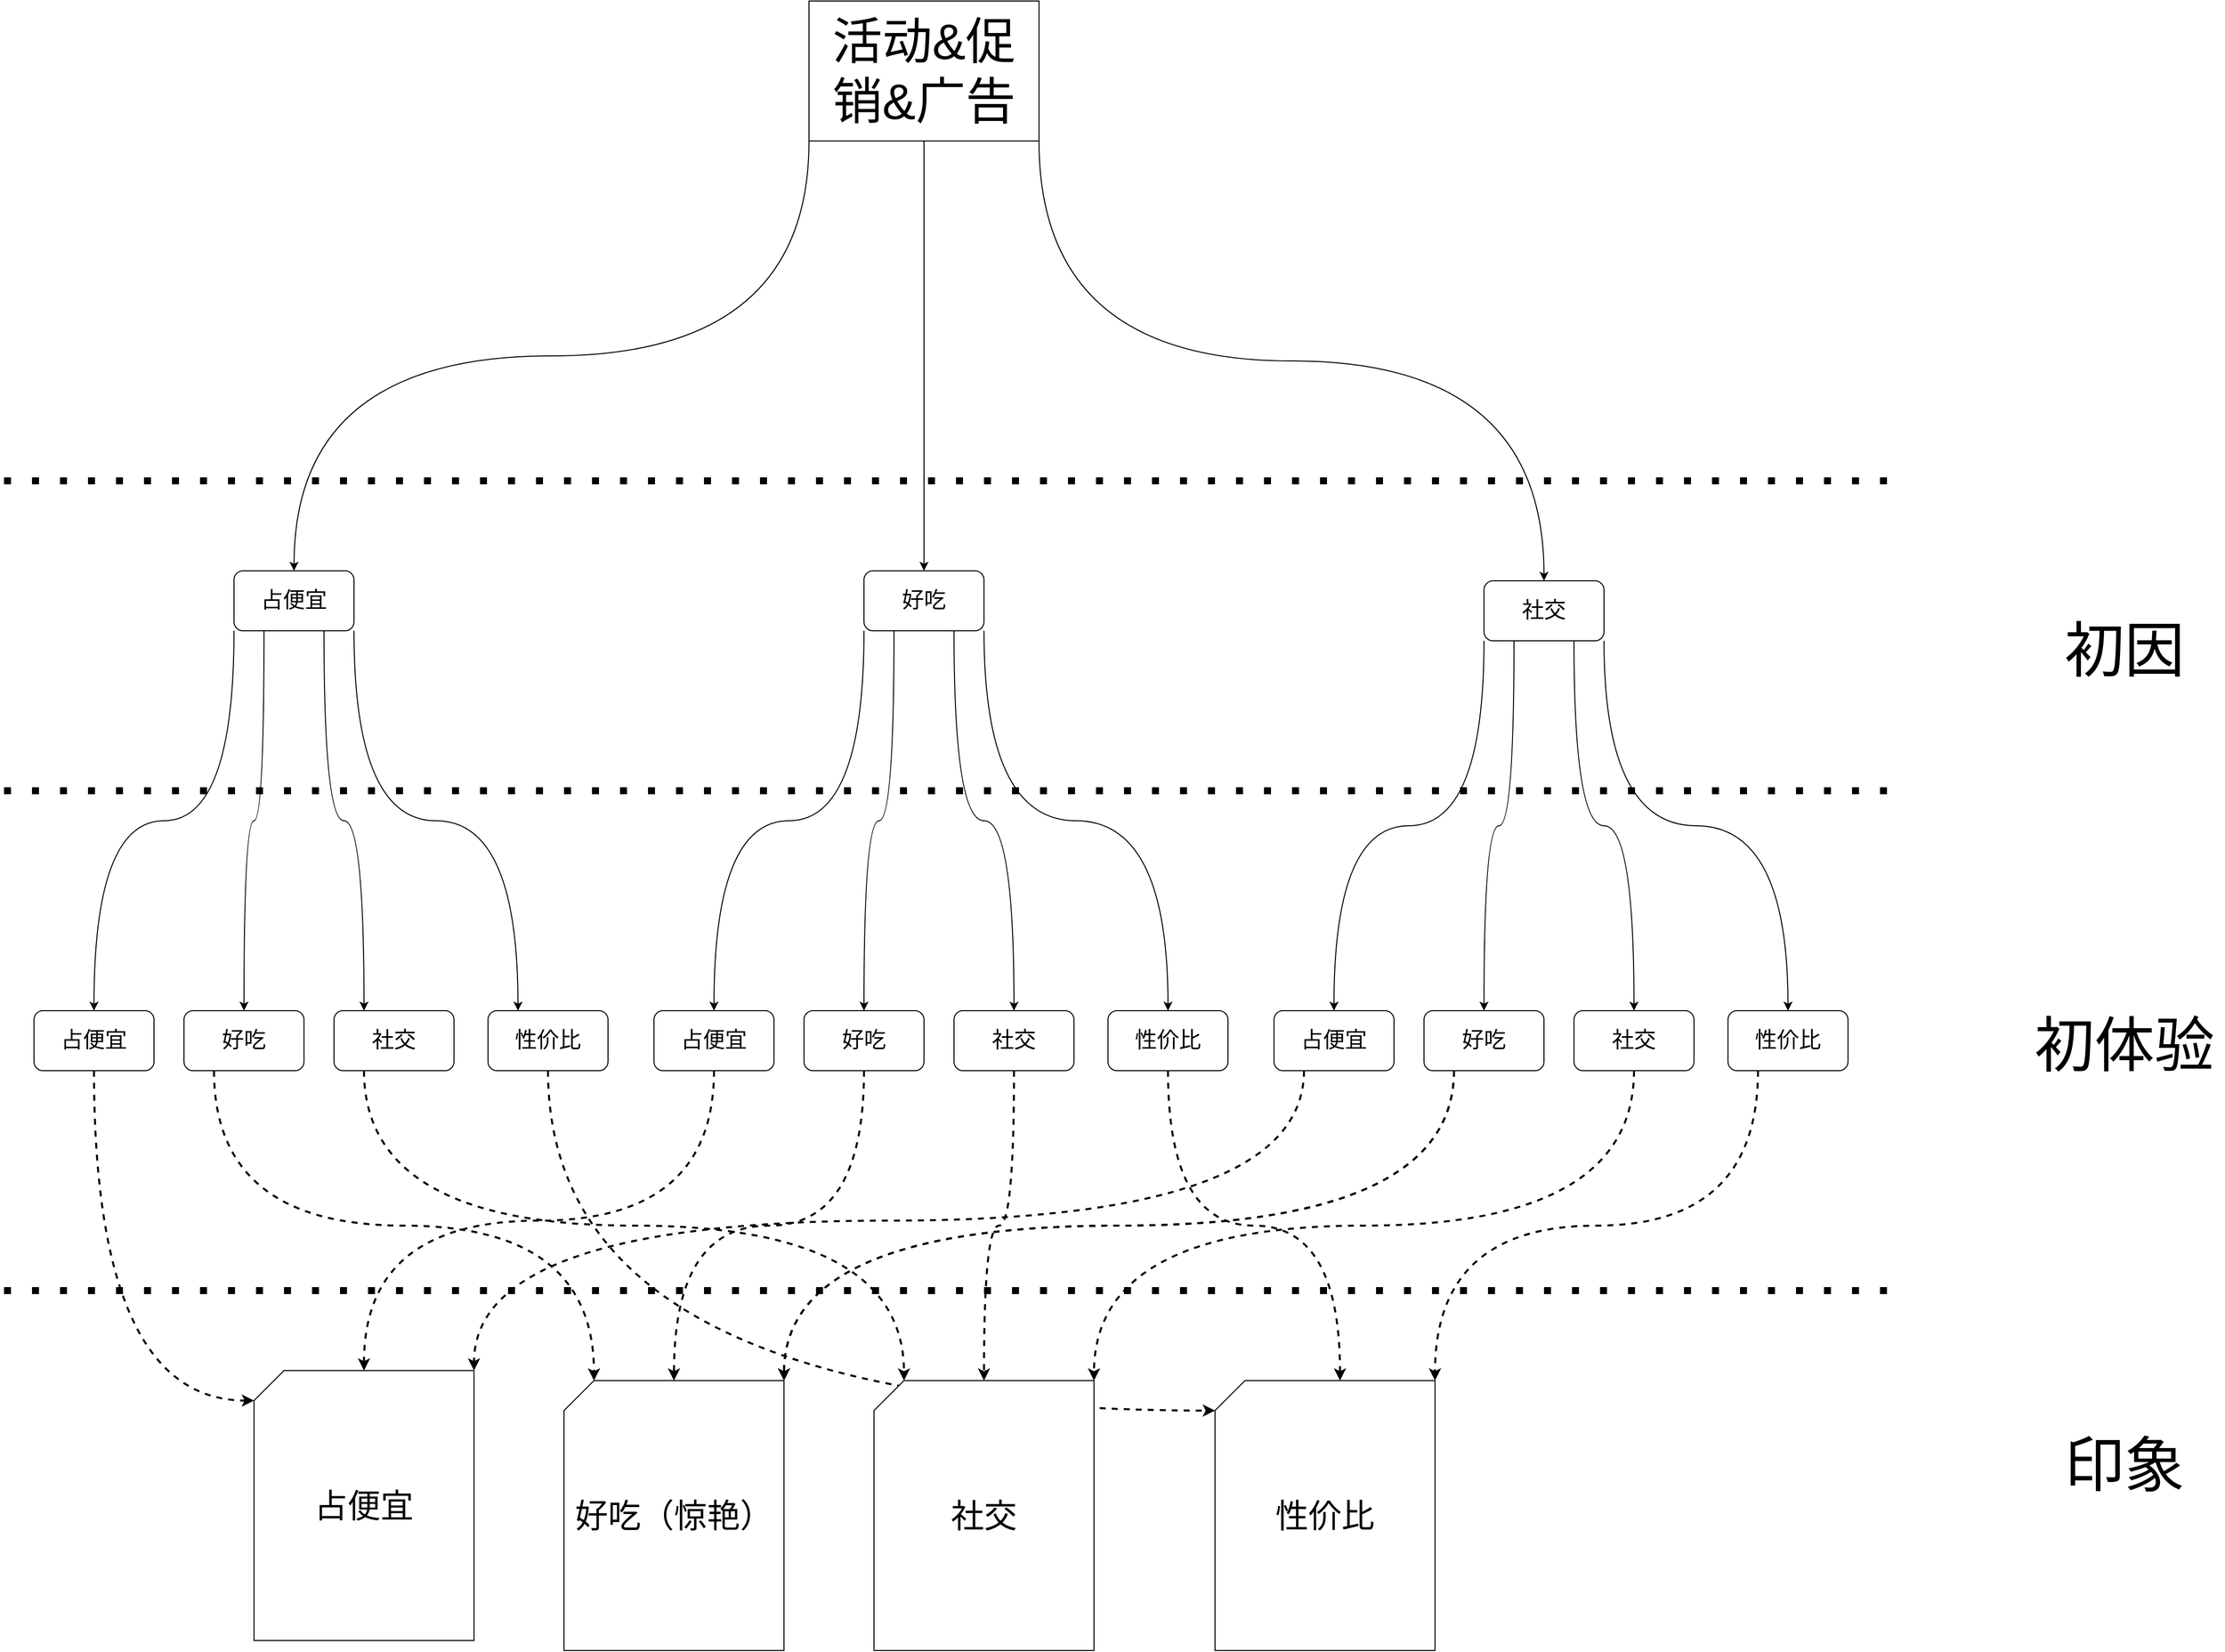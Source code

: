 <mxfile version="14.0.0" type="github">
  <diagram id="4dkKXYNTAWK5__7AtTli" name="Page-1">
    <mxGraphModel dx="4890" dy="3346" grid="1" gridSize="10" guides="1" tooltips="1" connect="1" arrows="1" fold="1" page="1" pageScale="1" pageWidth="827" pageHeight="1169" math="0" shadow="0">
      <root>
        <mxCell id="0" />
        <mxCell id="1" parent="0" />
        <mxCell id="rxXV3Al38AFxh0UGhGaE-33" style="edgeStyle=orthogonalEdgeStyle;curved=1;rounded=0;orthogonalLoop=1;jettySize=auto;html=1;exitX=0;exitY=1;exitDx=0;exitDy=0;entryX=0.5;entryY=0;entryDx=0;entryDy=0;fontSize=22;" edge="1" parent="1" source="rxXV3Al38AFxh0UGhGaE-1" target="rxXV3Al38AFxh0UGhGaE-27">
          <mxGeometry relative="1" as="geometry" />
        </mxCell>
        <mxCell id="rxXV3Al38AFxh0UGhGaE-34" style="edgeStyle=orthogonalEdgeStyle;curved=1;rounded=0;orthogonalLoop=1;jettySize=auto;html=1;exitX=0.5;exitY=1;exitDx=0;exitDy=0;fontSize=22;" edge="1" parent="1" source="rxXV3Al38AFxh0UGhGaE-1" target="rxXV3Al38AFxh0UGhGaE-25">
          <mxGeometry relative="1" as="geometry" />
        </mxCell>
        <mxCell id="rxXV3Al38AFxh0UGhGaE-35" style="edgeStyle=orthogonalEdgeStyle;curved=1;rounded=0;orthogonalLoop=1;jettySize=auto;html=1;exitX=1;exitY=1;exitDx=0;exitDy=0;entryX=0.5;entryY=0;entryDx=0;entryDy=0;fontSize=22;" edge="1" parent="1" source="rxXV3Al38AFxh0UGhGaE-1" target="rxXV3Al38AFxh0UGhGaE-28">
          <mxGeometry relative="1" as="geometry" />
        </mxCell>
        <mxCell id="rxXV3Al38AFxh0UGhGaE-1" value="活动&amp;amp;促销&amp;amp;广告" style="rounded=1;whiteSpace=wrap;html=1;fontSize=50;arcSize=0;" vertex="1" parent="1">
          <mxGeometry x="615" y="-380" width="230" height="140" as="geometry" />
        </mxCell>
        <mxCell id="rxXV3Al38AFxh0UGhGaE-48" style="edgeStyle=orthogonalEdgeStyle;curved=1;rounded=0;orthogonalLoop=1;jettySize=auto;html=1;exitX=0;exitY=1;exitDx=0;exitDy=0;entryX=0.5;entryY=0;entryDx=0;entryDy=0;fontSize=22;" edge="1" parent="1" source="rxXV3Al38AFxh0UGhGaE-25" target="rxXV3Al38AFxh0UGhGaE-40">
          <mxGeometry relative="1" as="geometry" />
        </mxCell>
        <mxCell id="rxXV3Al38AFxh0UGhGaE-49" style="edgeStyle=orthogonalEdgeStyle;curved=1;rounded=0;orthogonalLoop=1;jettySize=auto;html=1;exitX=0.25;exitY=1;exitDx=0;exitDy=0;entryX=0.5;entryY=0;entryDx=0;entryDy=0;fontSize=22;" edge="1" parent="1" source="rxXV3Al38AFxh0UGhGaE-25" target="rxXV3Al38AFxh0UGhGaE-41">
          <mxGeometry relative="1" as="geometry" />
        </mxCell>
        <mxCell id="rxXV3Al38AFxh0UGhGaE-51" style="edgeStyle=orthogonalEdgeStyle;curved=1;rounded=0;orthogonalLoop=1;jettySize=auto;html=1;exitX=0.75;exitY=1;exitDx=0;exitDy=0;fontSize=22;" edge="1" parent="1" source="rxXV3Al38AFxh0UGhGaE-25" target="rxXV3Al38AFxh0UGhGaE-42">
          <mxGeometry relative="1" as="geometry" />
        </mxCell>
        <mxCell id="rxXV3Al38AFxh0UGhGaE-52" style="edgeStyle=orthogonalEdgeStyle;curved=1;rounded=0;orthogonalLoop=1;jettySize=auto;html=1;exitX=1;exitY=1;exitDx=0;exitDy=0;entryX=0.5;entryY=0;entryDx=0;entryDy=0;fontSize=22;" edge="1" parent="1" source="rxXV3Al38AFxh0UGhGaE-25" target="rxXV3Al38AFxh0UGhGaE-43">
          <mxGeometry relative="1" as="geometry" />
        </mxCell>
        <mxCell id="rxXV3Al38AFxh0UGhGaE-25" value="好吃" style="rounded=1;whiteSpace=wrap;html=1;fontSize=22;" vertex="1" parent="1">
          <mxGeometry x="670" y="190" width="120" height="60" as="geometry" />
        </mxCell>
        <mxCell id="rxXV3Al38AFxh0UGhGaE-36" style="edgeStyle=orthogonalEdgeStyle;curved=1;rounded=0;orthogonalLoop=1;jettySize=auto;html=1;exitX=0;exitY=1;exitDx=0;exitDy=0;entryX=0.5;entryY=0;entryDx=0;entryDy=0;fontSize=22;" edge="1" parent="1" source="rxXV3Al38AFxh0UGhGaE-27" target="rxXV3Al38AFxh0UGhGaE-29">
          <mxGeometry relative="1" as="geometry" />
        </mxCell>
        <mxCell id="rxXV3Al38AFxh0UGhGaE-37" style="edgeStyle=orthogonalEdgeStyle;curved=1;rounded=0;orthogonalLoop=1;jettySize=auto;html=1;exitX=0.25;exitY=1;exitDx=0;exitDy=0;fontSize=22;" edge="1" parent="1" source="rxXV3Al38AFxh0UGhGaE-27" target="rxXV3Al38AFxh0UGhGaE-30">
          <mxGeometry relative="1" as="geometry" />
        </mxCell>
        <mxCell id="rxXV3Al38AFxh0UGhGaE-38" style="edgeStyle=orthogonalEdgeStyle;curved=1;rounded=0;orthogonalLoop=1;jettySize=auto;html=1;exitX=0.75;exitY=1;exitDx=0;exitDy=0;entryX=0.25;entryY=0;entryDx=0;entryDy=0;fontSize=22;" edge="1" parent="1" source="rxXV3Al38AFxh0UGhGaE-27" target="rxXV3Al38AFxh0UGhGaE-31">
          <mxGeometry relative="1" as="geometry" />
        </mxCell>
        <mxCell id="rxXV3Al38AFxh0UGhGaE-39" style="edgeStyle=orthogonalEdgeStyle;curved=1;rounded=0;orthogonalLoop=1;jettySize=auto;html=1;exitX=1;exitY=1;exitDx=0;exitDy=0;entryX=0.25;entryY=0;entryDx=0;entryDy=0;fontSize=22;" edge="1" parent="1" source="rxXV3Al38AFxh0UGhGaE-27" target="rxXV3Al38AFxh0UGhGaE-32">
          <mxGeometry relative="1" as="geometry" />
        </mxCell>
        <mxCell id="rxXV3Al38AFxh0UGhGaE-27" value="占便宜" style="rounded=1;whiteSpace=wrap;html=1;fontSize=22;" vertex="1" parent="1">
          <mxGeometry x="40" y="190" width="120" height="60" as="geometry" />
        </mxCell>
        <mxCell id="rxXV3Al38AFxh0UGhGaE-53" style="edgeStyle=orthogonalEdgeStyle;curved=1;rounded=0;orthogonalLoop=1;jettySize=auto;html=1;exitX=0;exitY=1;exitDx=0;exitDy=0;fontSize=22;" edge="1" parent="1" source="rxXV3Al38AFxh0UGhGaE-28" target="rxXV3Al38AFxh0UGhGaE-44">
          <mxGeometry relative="1" as="geometry" />
        </mxCell>
        <mxCell id="rxXV3Al38AFxh0UGhGaE-54" style="edgeStyle=orthogonalEdgeStyle;curved=1;rounded=0;orthogonalLoop=1;jettySize=auto;html=1;exitX=0.25;exitY=1;exitDx=0;exitDy=0;entryX=0.5;entryY=0;entryDx=0;entryDy=0;fontSize=22;" edge="1" parent="1" source="rxXV3Al38AFxh0UGhGaE-28" target="rxXV3Al38AFxh0UGhGaE-45">
          <mxGeometry relative="1" as="geometry" />
        </mxCell>
        <mxCell id="rxXV3Al38AFxh0UGhGaE-55" style="edgeStyle=orthogonalEdgeStyle;curved=1;rounded=0;orthogonalLoop=1;jettySize=auto;html=1;exitX=0.75;exitY=1;exitDx=0;exitDy=0;entryX=0.5;entryY=0;entryDx=0;entryDy=0;fontSize=22;" edge="1" parent="1" source="rxXV3Al38AFxh0UGhGaE-28" target="rxXV3Al38AFxh0UGhGaE-46">
          <mxGeometry relative="1" as="geometry" />
        </mxCell>
        <mxCell id="rxXV3Al38AFxh0UGhGaE-56" style="edgeStyle=orthogonalEdgeStyle;curved=1;rounded=0;orthogonalLoop=1;jettySize=auto;html=1;exitX=1;exitY=1;exitDx=0;exitDy=0;entryX=0.5;entryY=0;entryDx=0;entryDy=0;fontSize=22;" edge="1" parent="1" source="rxXV3Al38AFxh0UGhGaE-28" target="rxXV3Al38AFxh0UGhGaE-47">
          <mxGeometry relative="1" as="geometry" />
        </mxCell>
        <mxCell id="rxXV3Al38AFxh0UGhGaE-28" value="社交" style="rounded=1;whiteSpace=wrap;html=1;fontSize=22;" vertex="1" parent="1">
          <mxGeometry x="1290" y="200" width="120" height="60" as="geometry" />
        </mxCell>
        <mxCell id="rxXV3Al38AFxh0UGhGaE-66" style="edgeStyle=orthogonalEdgeStyle;curved=1;rounded=0;orthogonalLoop=1;jettySize=auto;html=1;exitX=0.5;exitY=1;exitDx=0;exitDy=0;entryX=0;entryY=0;entryDx=0;entryDy=30;entryPerimeter=0;strokeWidth=2;fontSize=33;dashed=1;" edge="1" parent="1" source="rxXV3Al38AFxh0UGhGaE-29" target="rxXV3Al38AFxh0UGhGaE-60">
          <mxGeometry relative="1" as="geometry" />
        </mxCell>
        <mxCell id="rxXV3Al38AFxh0UGhGaE-29" value="占便宜" style="rounded=1;whiteSpace=wrap;html=1;fontSize=22;" vertex="1" parent="1">
          <mxGeometry x="-160" y="630" width="120" height="60" as="geometry" />
        </mxCell>
        <mxCell id="rxXV3Al38AFxh0UGhGaE-69" style="edgeStyle=orthogonalEdgeStyle;curved=1;rounded=0;orthogonalLoop=1;jettySize=auto;html=1;exitX=0.25;exitY=1;exitDx=0;exitDy=0;entryX=0;entryY=0;entryDx=30;entryDy=0;entryPerimeter=0;dashed=1;strokeWidth=2;fontSize=33;" edge="1" parent="1" source="rxXV3Al38AFxh0UGhGaE-30" target="rxXV3Al38AFxh0UGhGaE-61">
          <mxGeometry relative="1" as="geometry" />
        </mxCell>
        <mxCell id="rxXV3Al38AFxh0UGhGaE-30" value="好吃" style="rounded=1;whiteSpace=wrap;html=1;fontSize=22;" vertex="1" parent="1">
          <mxGeometry x="-10" y="630" width="120" height="60" as="geometry" />
        </mxCell>
        <mxCell id="rxXV3Al38AFxh0UGhGaE-73" style="edgeStyle=orthogonalEdgeStyle;curved=1;rounded=0;orthogonalLoop=1;jettySize=auto;html=1;exitX=0.25;exitY=1;exitDx=0;exitDy=0;entryX=0;entryY=0;entryDx=30;entryDy=0;entryPerimeter=0;dashed=1;strokeWidth=2;fontSize=33;" edge="1" parent="1" source="rxXV3Al38AFxh0UGhGaE-31" target="rxXV3Al38AFxh0UGhGaE-63">
          <mxGeometry relative="1" as="geometry" />
        </mxCell>
        <mxCell id="rxXV3Al38AFxh0UGhGaE-31" value="社交" style="rounded=1;whiteSpace=wrap;html=1;fontSize=22;" vertex="1" parent="1">
          <mxGeometry x="140" y="630" width="120" height="60" as="geometry" />
        </mxCell>
        <mxCell id="rxXV3Al38AFxh0UGhGaE-72" style="edgeStyle=orthogonalEdgeStyle;curved=1;rounded=0;orthogonalLoop=1;jettySize=auto;html=1;exitX=0.5;exitY=1;exitDx=0;exitDy=0;entryX=0;entryY=0;entryDx=0;entryDy=30;entryPerimeter=0;dashed=1;strokeWidth=2;fontSize=33;" edge="1" parent="1" source="rxXV3Al38AFxh0UGhGaE-32" target="rxXV3Al38AFxh0UGhGaE-64">
          <mxGeometry relative="1" as="geometry" />
        </mxCell>
        <mxCell id="rxXV3Al38AFxh0UGhGaE-32" value="性价比" style="rounded=1;whiteSpace=wrap;html=1;fontSize=22;" vertex="1" parent="1">
          <mxGeometry x="294" y="630" width="120" height="60" as="geometry" />
        </mxCell>
        <mxCell id="rxXV3Al38AFxh0UGhGaE-67" style="edgeStyle=orthogonalEdgeStyle;curved=1;rounded=0;orthogonalLoop=1;jettySize=auto;html=1;exitX=0.5;exitY=1;exitDx=0;exitDy=0;dashed=1;strokeWidth=2;fontSize=33;" edge="1" parent="1" source="rxXV3Al38AFxh0UGhGaE-40" target="rxXV3Al38AFxh0UGhGaE-60">
          <mxGeometry relative="1" as="geometry" />
        </mxCell>
        <mxCell id="rxXV3Al38AFxh0UGhGaE-40" value="占便宜" style="rounded=1;whiteSpace=wrap;html=1;fontSize=22;" vertex="1" parent="1">
          <mxGeometry x="460" y="630" width="120" height="60" as="geometry" />
        </mxCell>
        <mxCell id="rxXV3Al38AFxh0UGhGaE-70" style="edgeStyle=orthogonalEdgeStyle;curved=1;rounded=0;orthogonalLoop=1;jettySize=auto;html=1;exitX=0.5;exitY=1;exitDx=0;exitDy=0;dashed=1;strokeWidth=2;fontSize=33;" edge="1" parent="1" source="rxXV3Al38AFxh0UGhGaE-41" target="rxXV3Al38AFxh0UGhGaE-61">
          <mxGeometry relative="1" as="geometry" />
        </mxCell>
        <mxCell id="rxXV3Al38AFxh0UGhGaE-41" value="好吃" style="rounded=1;whiteSpace=wrap;html=1;fontSize=22;" vertex="1" parent="1">
          <mxGeometry x="610" y="630" width="120" height="60" as="geometry" />
        </mxCell>
        <mxCell id="rxXV3Al38AFxh0UGhGaE-74" style="edgeStyle=orthogonalEdgeStyle;curved=1;rounded=0;orthogonalLoop=1;jettySize=auto;html=1;exitX=0.5;exitY=1;exitDx=0;exitDy=0;entryX=0.5;entryY=0;entryDx=0;entryDy=0;entryPerimeter=0;dashed=1;strokeWidth=2;fontSize=33;" edge="1" parent="1" source="rxXV3Al38AFxh0UGhGaE-42" target="rxXV3Al38AFxh0UGhGaE-63">
          <mxGeometry relative="1" as="geometry" />
        </mxCell>
        <mxCell id="rxXV3Al38AFxh0UGhGaE-42" value="社交" style="rounded=1;whiteSpace=wrap;html=1;fontSize=22;" vertex="1" parent="1">
          <mxGeometry x="760" y="630" width="120" height="60" as="geometry" />
        </mxCell>
        <mxCell id="rxXV3Al38AFxh0UGhGaE-75" style="edgeStyle=orthogonalEdgeStyle;curved=1;rounded=0;orthogonalLoop=1;jettySize=auto;html=1;exitX=0.5;exitY=1;exitDx=0;exitDy=0;entryX=0;entryY=0;entryDx=125;entryDy=0;entryPerimeter=0;dashed=1;strokeWidth=2;fontSize=33;" edge="1" parent="1" source="rxXV3Al38AFxh0UGhGaE-43" target="rxXV3Al38AFxh0UGhGaE-64">
          <mxGeometry relative="1" as="geometry" />
        </mxCell>
        <mxCell id="rxXV3Al38AFxh0UGhGaE-43" value="性价比" style="rounded=1;whiteSpace=wrap;html=1;fontSize=22;" vertex="1" parent="1">
          <mxGeometry x="914" y="630" width="120" height="60" as="geometry" />
        </mxCell>
        <mxCell id="rxXV3Al38AFxh0UGhGaE-68" style="edgeStyle=orthogonalEdgeStyle;curved=1;rounded=0;orthogonalLoop=1;jettySize=auto;html=1;exitX=0.25;exitY=1;exitDx=0;exitDy=0;entryX=1;entryY=0;entryDx=0;entryDy=0;entryPerimeter=0;dashed=1;strokeWidth=2;fontSize=33;" edge="1" parent="1" source="rxXV3Al38AFxh0UGhGaE-44" target="rxXV3Al38AFxh0UGhGaE-60">
          <mxGeometry relative="1" as="geometry" />
        </mxCell>
        <mxCell id="rxXV3Al38AFxh0UGhGaE-44" value="占便宜" style="rounded=1;whiteSpace=wrap;html=1;fontSize=22;" vertex="1" parent="1">
          <mxGeometry x="1080" y="630" width="120" height="60" as="geometry" />
        </mxCell>
        <mxCell id="rxXV3Al38AFxh0UGhGaE-71" style="edgeStyle=orthogonalEdgeStyle;curved=1;rounded=0;orthogonalLoop=1;jettySize=auto;html=1;exitX=0.25;exitY=1;exitDx=0;exitDy=0;entryX=1;entryY=0;entryDx=0;entryDy=0;entryPerimeter=0;dashed=1;strokeWidth=2;fontSize=33;" edge="1" parent="1" source="rxXV3Al38AFxh0UGhGaE-45" target="rxXV3Al38AFxh0UGhGaE-61">
          <mxGeometry relative="1" as="geometry" />
        </mxCell>
        <mxCell id="rxXV3Al38AFxh0UGhGaE-76" style="edgeStyle=orthogonalEdgeStyle;curved=1;rounded=0;orthogonalLoop=1;jettySize=auto;html=1;exitX=0.25;exitY=1;exitDx=0;exitDy=0;entryX=1;entryY=0;entryDx=0;entryDy=0;entryPerimeter=0;dashed=1;strokeWidth=2;fontSize=33;" edge="1" parent="1" source="rxXV3Al38AFxh0UGhGaE-45" target="rxXV3Al38AFxh0UGhGaE-61">
          <mxGeometry relative="1" as="geometry" />
        </mxCell>
        <mxCell id="rxXV3Al38AFxh0UGhGaE-45" value="好吃" style="rounded=1;whiteSpace=wrap;html=1;fontSize=22;" vertex="1" parent="1">
          <mxGeometry x="1230" y="630" width="120" height="60" as="geometry" />
        </mxCell>
        <mxCell id="rxXV3Al38AFxh0UGhGaE-77" style="edgeStyle=orthogonalEdgeStyle;curved=1;rounded=0;orthogonalLoop=1;jettySize=auto;html=1;exitX=0.5;exitY=1;exitDx=0;exitDy=0;entryX=1;entryY=0;entryDx=0;entryDy=0;entryPerimeter=0;dashed=1;strokeWidth=2;fontSize=33;" edge="1" parent="1" source="rxXV3Al38AFxh0UGhGaE-46" target="rxXV3Al38AFxh0UGhGaE-63">
          <mxGeometry relative="1" as="geometry" />
        </mxCell>
        <mxCell id="rxXV3Al38AFxh0UGhGaE-46" value="社交" style="rounded=1;whiteSpace=wrap;html=1;fontSize=22;" vertex="1" parent="1">
          <mxGeometry x="1380" y="630" width="120" height="60" as="geometry" />
        </mxCell>
        <mxCell id="rxXV3Al38AFxh0UGhGaE-78" style="edgeStyle=orthogonalEdgeStyle;curved=1;rounded=0;orthogonalLoop=1;jettySize=auto;html=1;exitX=0.25;exitY=1;exitDx=0;exitDy=0;entryX=1;entryY=0;entryDx=0;entryDy=0;entryPerimeter=0;dashed=1;strokeWidth=2;fontSize=33;" edge="1" parent="1" source="rxXV3Al38AFxh0UGhGaE-47" target="rxXV3Al38AFxh0UGhGaE-64">
          <mxGeometry relative="1" as="geometry" />
        </mxCell>
        <mxCell id="rxXV3Al38AFxh0UGhGaE-47" value="性价比" style="rounded=1;whiteSpace=wrap;html=1;fontSize=22;" vertex="1" parent="1">
          <mxGeometry x="1534" y="630" width="120" height="60" as="geometry" />
        </mxCell>
        <mxCell id="rxXV3Al38AFxh0UGhGaE-57" value="" style="endArrow=none;dashed=1;html=1;dashPattern=1 3;strokeWidth=7;fontSize=33;fontStyle=1" edge="1" parent="1">
          <mxGeometry width="50" height="50" relative="1" as="geometry">
            <mxPoint x="-190" y="100" as="sourcePoint" />
            <mxPoint x="1700" y="100" as="targetPoint" />
          </mxGeometry>
        </mxCell>
        <mxCell id="rxXV3Al38AFxh0UGhGaE-58" value="" style="endArrow=none;dashed=1;html=1;dashPattern=1 3;strokeWidth=7;fontSize=33;fontStyle=1" edge="1" parent="1">
          <mxGeometry width="50" height="50" relative="1" as="geometry">
            <mxPoint x="-190" y="410" as="sourcePoint" />
            <mxPoint x="1700" y="410" as="targetPoint" />
          </mxGeometry>
        </mxCell>
        <mxCell id="rxXV3Al38AFxh0UGhGaE-60" value="占便宜" style="shape=card;whiteSpace=wrap;html=1;fontSize=33;" vertex="1" parent="1">
          <mxGeometry x="60" y="990" width="220" height="270" as="geometry" />
        </mxCell>
        <mxCell id="rxXV3Al38AFxh0UGhGaE-61" value="好吃（惊艳）" style="shape=card;whiteSpace=wrap;html=1;fontSize=33;" vertex="1" parent="1">
          <mxGeometry x="370" y="1000" width="220" height="270" as="geometry" />
        </mxCell>
        <mxCell id="rxXV3Al38AFxh0UGhGaE-63" value="社交" style="shape=card;whiteSpace=wrap;html=1;fontSize=33;" vertex="1" parent="1">
          <mxGeometry x="680" y="1000" width="220" height="270" as="geometry" />
        </mxCell>
        <mxCell id="rxXV3Al38AFxh0UGhGaE-64" value="性价比" style="shape=card;whiteSpace=wrap;html=1;fontSize=33;" vertex="1" parent="1">
          <mxGeometry x="1021" y="1000" width="220" height="270" as="geometry" />
        </mxCell>
        <mxCell id="rxXV3Al38AFxh0UGhGaE-65" value="" style="endArrow=none;dashed=1;html=1;dashPattern=1 3;strokeWidth=7;fontSize=33;fontStyle=1" edge="1" parent="1">
          <mxGeometry width="50" height="50" relative="1" as="geometry">
            <mxPoint x="-190" y="910" as="sourcePoint" />
            <mxPoint x="1700" y="910" as="targetPoint" />
          </mxGeometry>
        </mxCell>
        <mxCell id="rxXV3Al38AFxh0UGhGaE-79" value="&lt;font style=&quot;font-size: 60px&quot;&gt;初因&lt;/font&gt;" style="text;html=1;resizable=0;autosize=1;align=center;verticalAlign=middle;points=[];fillColor=none;strokeColor=none;rounded=0;fontSize=33;" vertex="1" parent="1">
          <mxGeometry x="1860" y="245" width="140" height="50" as="geometry" />
        </mxCell>
        <mxCell id="rxXV3Al38AFxh0UGhGaE-80" value="&lt;font style=&quot;font-size: 60px&quot;&gt;初体验&lt;/font&gt;" style="text;html=1;resizable=0;autosize=1;align=center;verticalAlign=middle;points=[];fillColor=none;strokeColor=none;rounded=0;fontSize=33;" vertex="1" parent="1">
          <mxGeometry x="1830" y="640" width="200" height="50" as="geometry" />
        </mxCell>
        <mxCell id="rxXV3Al38AFxh0UGhGaE-81" value="&lt;font style=&quot;font-size: 60px&quot;&gt;印象&lt;/font&gt;" style="text;html=1;resizable=0;autosize=1;align=center;verticalAlign=middle;points=[];fillColor=none;strokeColor=none;rounded=0;fontSize=33;" vertex="1" parent="1">
          <mxGeometry x="1860" y="1060" width="140" height="50" as="geometry" />
        </mxCell>
      </root>
    </mxGraphModel>
  </diagram>
</mxfile>
